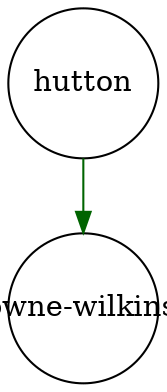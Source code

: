 digraph fullagr_hutton_brownewilkinson { 
 K=0.6 
 "hutton" -> { "browne-wilkinson" } [color="darkgreen", arrowhead="normal", penwidth=1, href="#538"]; 
 "hutton" [shape="circle", fixedsize="true", height=1, width=1, style="filled", fillcolor="white", href="#hutton"]; 
 "browne-wilkinson" [shape="circle", fixedsize="true", height=1, width=1, style="filled", fillcolor="white", href="#browne-wilkinson"]; 

}